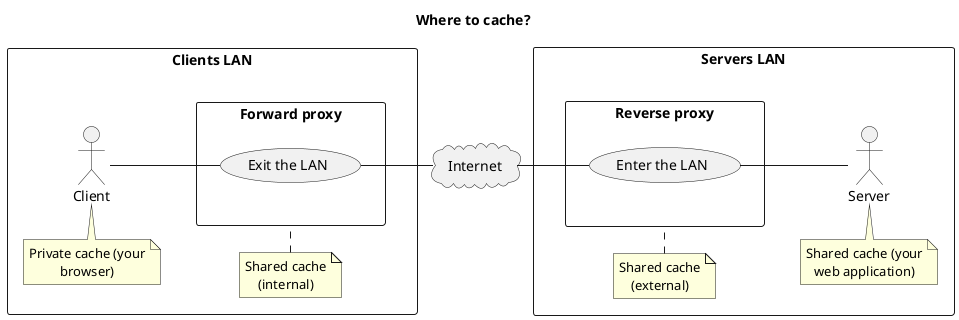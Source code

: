 @startuml where-to-cache
left to right direction
skinparam packageStyle rectangle
skinparam boxPadding 100
skinparam maxMessageSize 150
skinparam noteTextAlignment center
skinparam sequenceMessageAlign direction
skinparam wrapWidth 120

title "Where to cache?"

rectangle "Clients LAN" as clientLan {

    actor "Client" as client

    note top of client
        Private cache (your browser)
    end note

    rectangle "Forward proxy" as forwardProxy {
        client -- (Exit the LAN)
    }

    note top of forwardProxy
        Shared cache (internal)
    end note
}

cloud "Internet" as internet {
    (Exit the LAN) -- internet
}

rectangle "Servers LAN" as serverLan {

    actor "Server" as server

    rectangle "Reverse proxy" as reverseProxy {
        internet -- (Enter the LAN)
        (Enter the LAN) -- server
    }

    note top of reverseProxy
        Shared cache (external)
    end note


    note top of server
        Shared cache (your web application)
    end note
}

@enduml
